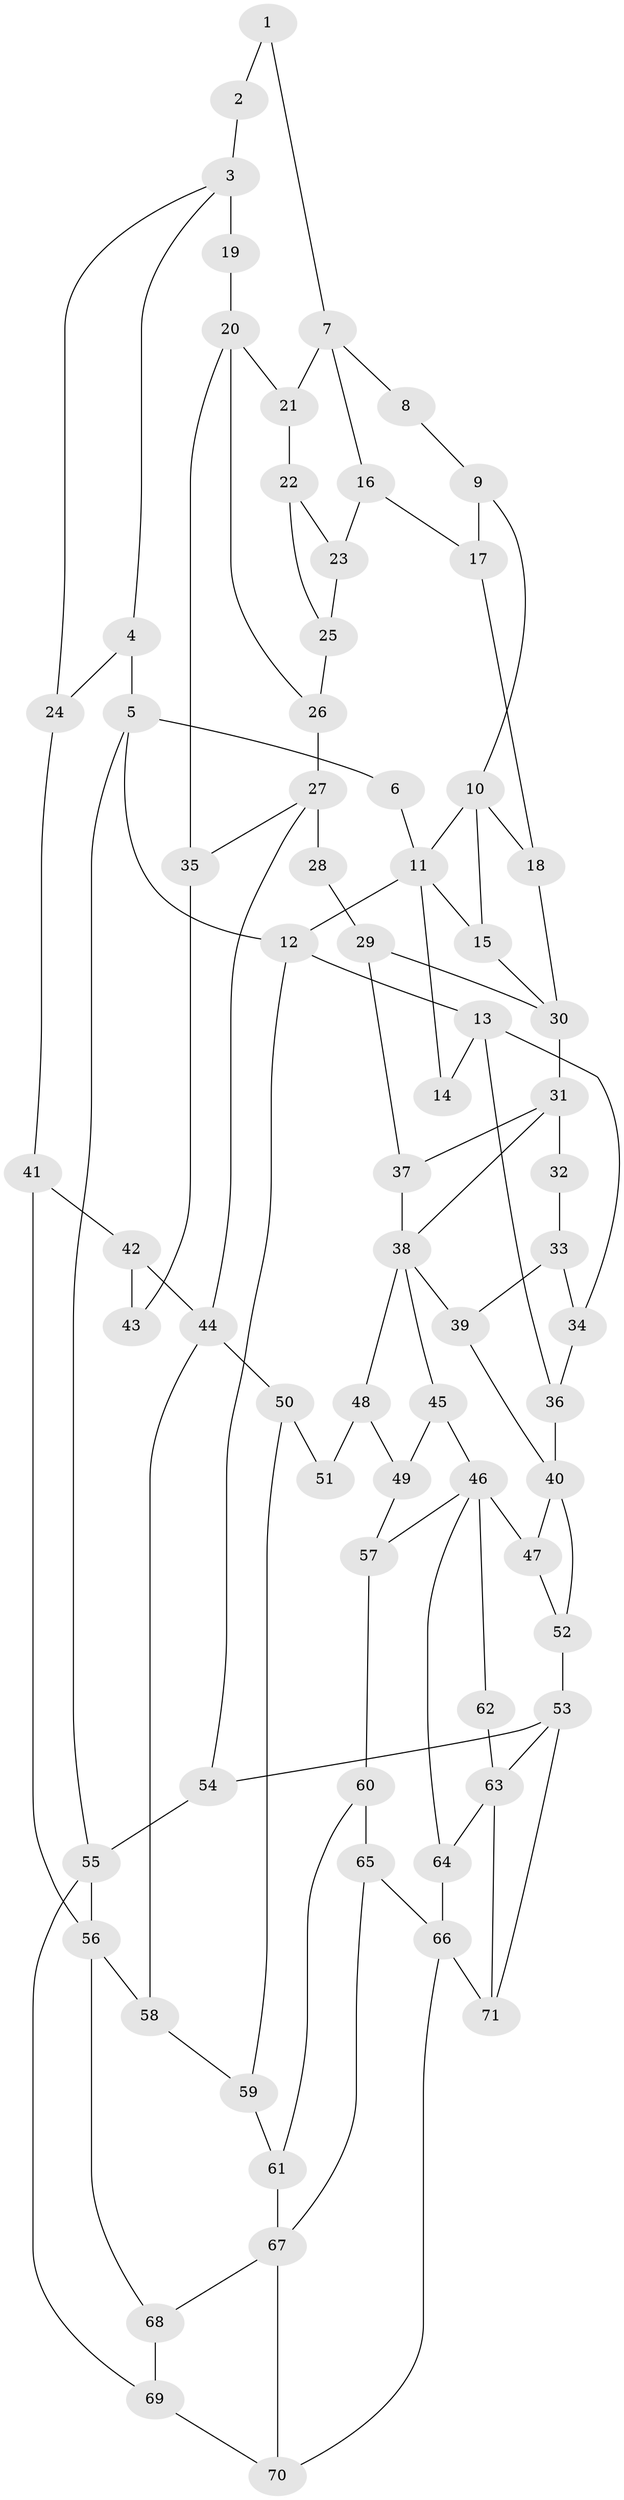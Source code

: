 // original degree distribution, {3: 0.028169014084507043, 5: 0.5211267605633803, 4: 0.21830985915492956, 6: 0.2323943661971831}
// Generated by graph-tools (version 1.1) at 2025/38/03/09/25 02:38:54]
// undirected, 71 vertices, 113 edges
graph export_dot {
graph [start="1"]
  node [color=gray90,style=filled];
  1;
  2;
  3;
  4;
  5;
  6;
  7;
  8;
  9;
  10;
  11;
  12;
  13;
  14;
  15;
  16;
  17;
  18;
  19;
  20;
  21;
  22;
  23;
  24;
  25;
  26;
  27;
  28;
  29;
  30;
  31;
  32;
  33;
  34;
  35;
  36;
  37;
  38;
  39;
  40;
  41;
  42;
  43;
  44;
  45;
  46;
  47;
  48;
  49;
  50;
  51;
  52;
  53;
  54;
  55;
  56;
  57;
  58;
  59;
  60;
  61;
  62;
  63;
  64;
  65;
  66;
  67;
  68;
  69;
  70;
  71;
  1 -- 2 [weight=2.0];
  1 -- 7 [weight=2.0];
  2 -- 3 [weight=2.0];
  3 -- 4 [weight=1.0];
  3 -- 19 [weight=2.0];
  3 -- 24 [weight=1.0];
  4 -- 5 [weight=1.0];
  4 -- 24 [weight=1.0];
  5 -- 6 [weight=1.0];
  5 -- 12 [weight=1.0];
  5 -- 55 [weight=1.0];
  6 -- 11 [weight=1.0];
  7 -- 8 [weight=2.0];
  7 -- 16 [weight=1.0];
  7 -- 21 [weight=1.0];
  8 -- 9 [weight=1.0];
  9 -- 10 [weight=1.0];
  9 -- 17 [weight=1.0];
  10 -- 11 [weight=1.0];
  10 -- 15 [weight=1.0];
  10 -- 18 [weight=1.0];
  11 -- 12 [weight=1.0];
  11 -- 14 [weight=1.0];
  11 -- 15 [weight=1.0];
  12 -- 13 [weight=1.0];
  12 -- 54 [weight=1.0];
  13 -- 14 [weight=3.0];
  13 -- 34 [weight=1.0];
  13 -- 36 [weight=1.0];
  15 -- 30 [weight=1.0];
  16 -- 17 [weight=1.0];
  16 -- 23 [weight=2.0];
  17 -- 18 [weight=1.0];
  18 -- 30 [weight=1.0];
  19 -- 20 [weight=2.0];
  20 -- 21 [weight=1.0];
  20 -- 26 [weight=1.0];
  20 -- 35 [weight=1.0];
  21 -- 22 [weight=1.0];
  22 -- 23 [weight=1.0];
  22 -- 25 [weight=1.0];
  23 -- 25 [weight=3.0];
  24 -- 41 [weight=1.0];
  25 -- 26 [weight=2.0];
  26 -- 27 [weight=2.0];
  27 -- 28 [weight=2.0];
  27 -- 35 [weight=1.0];
  27 -- 44 [weight=1.0];
  28 -- 29 [weight=1.0];
  29 -- 30 [weight=1.0];
  29 -- 37 [weight=1.0];
  30 -- 31 [weight=2.0];
  31 -- 32 [weight=2.0];
  31 -- 37 [weight=1.0];
  31 -- 38 [weight=1.0];
  32 -- 33 [weight=1.0];
  33 -- 34 [weight=1.0];
  33 -- 39 [weight=1.0];
  34 -- 36 [weight=1.0];
  35 -- 43 [weight=1.0];
  36 -- 40 [weight=2.0];
  37 -- 38 [weight=1.0];
  38 -- 39 [weight=1.0];
  38 -- 45 [weight=1.0];
  38 -- 48 [weight=1.0];
  39 -- 40 [weight=1.0];
  40 -- 47 [weight=1.0];
  40 -- 52 [weight=1.0];
  41 -- 42 [weight=2.0];
  41 -- 56 [weight=1.0];
  42 -- 43 [weight=2.0];
  42 -- 44 [weight=2.0];
  44 -- 50 [weight=1.0];
  44 -- 58 [weight=1.0];
  45 -- 46 [weight=1.0];
  45 -- 49 [weight=1.0];
  46 -- 47 [weight=2.0];
  46 -- 57 [weight=1.0];
  46 -- 62 [weight=1.0];
  46 -- 64 [weight=1.0];
  47 -- 52 [weight=1.0];
  48 -- 49 [weight=1.0];
  48 -- 51 [weight=1.0];
  49 -- 57 [weight=1.0];
  50 -- 51 [weight=1.0];
  50 -- 59 [weight=1.0];
  52 -- 53 [weight=1.0];
  53 -- 54 [weight=2.0];
  53 -- 63 [weight=1.0];
  53 -- 71 [weight=1.0];
  54 -- 55 [weight=1.0];
  55 -- 56 [weight=1.0];
  55 -- 69 [weight=1.0];
  56 -- 58 [weight=1.0];
  56 -- 68 [weight=1.0];
  57 -- 60 [weight=1.0];
  58 -- 59 [weight=1.0];
  59 -- 61 [weight=1.0];
  60 -- 61 [weight=1.0];
  60 -- 65 [weight=1.0];
  61 -- 67 [weight=2.0];
  62 -- 63 [weight=2.0];
  63 -- 64 [weight=1.0];
  63 -- 71 [weight=2.0];
  64 -- 66 [weight=1.0];
  65 -- 66 [weight=1.0];
  65 -- 67 [weight=1.0];
  66 -- 70 [weight=1.0];
  66 -- 71 [weight=3.0];
  67 -- 68 [weight=1.0];
  67 -- 70 [weight=1.0];
  68 -- 69 [weight=1.0];
  69 -- 70 [weight=1.0];
}
